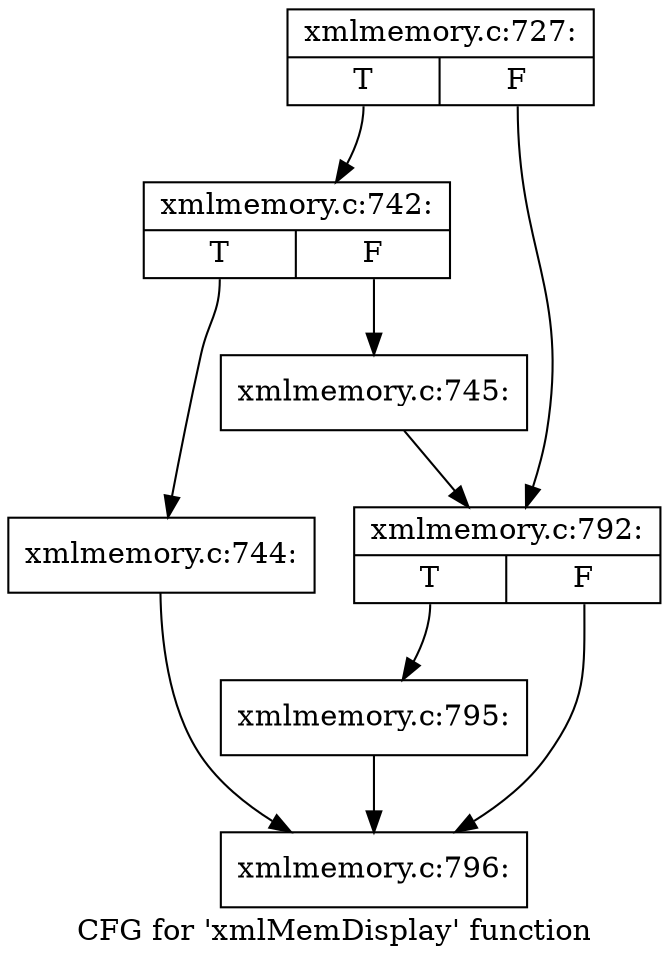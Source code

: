digraph "CFG for 'xmlMemDisplay' function" {
	label="CFG for 'xmlMemDisplay' function";

	Node0x4b70000 [shape=record,label="{xmlmemory.c:727:|{<s0>T|<s1>F}}"];
	Node0x4b70000:s0 -> Node0x4a64d40;
	Node0x4b70000:s1 -> Node0x4b46eb0;
	Node0x4a64d40 [shape=record,label="{xmlmemory.c:742:|{<s0>T|<s1>F}}"];
	Node0x4a64d40:s0 -> Node0x4b727c0;
	Node0x4a64d40:s1 -> Node0x4b72810;
	Node0x4b727c0 [shape=record,label="{xmlmemory.c:744:}"];
	Node0x4b727c0 -> Node0x4b57de0;
	Node0x4b72810 [shape=record,label="{xmlmemory.c:745:}"];
	Node0x4b72810 -> Node0x4b46eb0;
	Node0x4b46eb0 [shape=record,label="{xmlmemory.c:792:|{<s0>T|<s1>F}}"];
	Node0x4b46eb0:s0 -> Node0x4b57d90;
	Node0x4b46eb0:s1 -> Node0x4b57de0;
	Node0x4b57d90 [shape=record,label="{xmlmemory.c:795:}"];
	Node0x4b57d90 -> Node0x4b57de0;
	Node0x4b57de0 [shape=record,label="{xmlmemory.c:796:}"];
}

